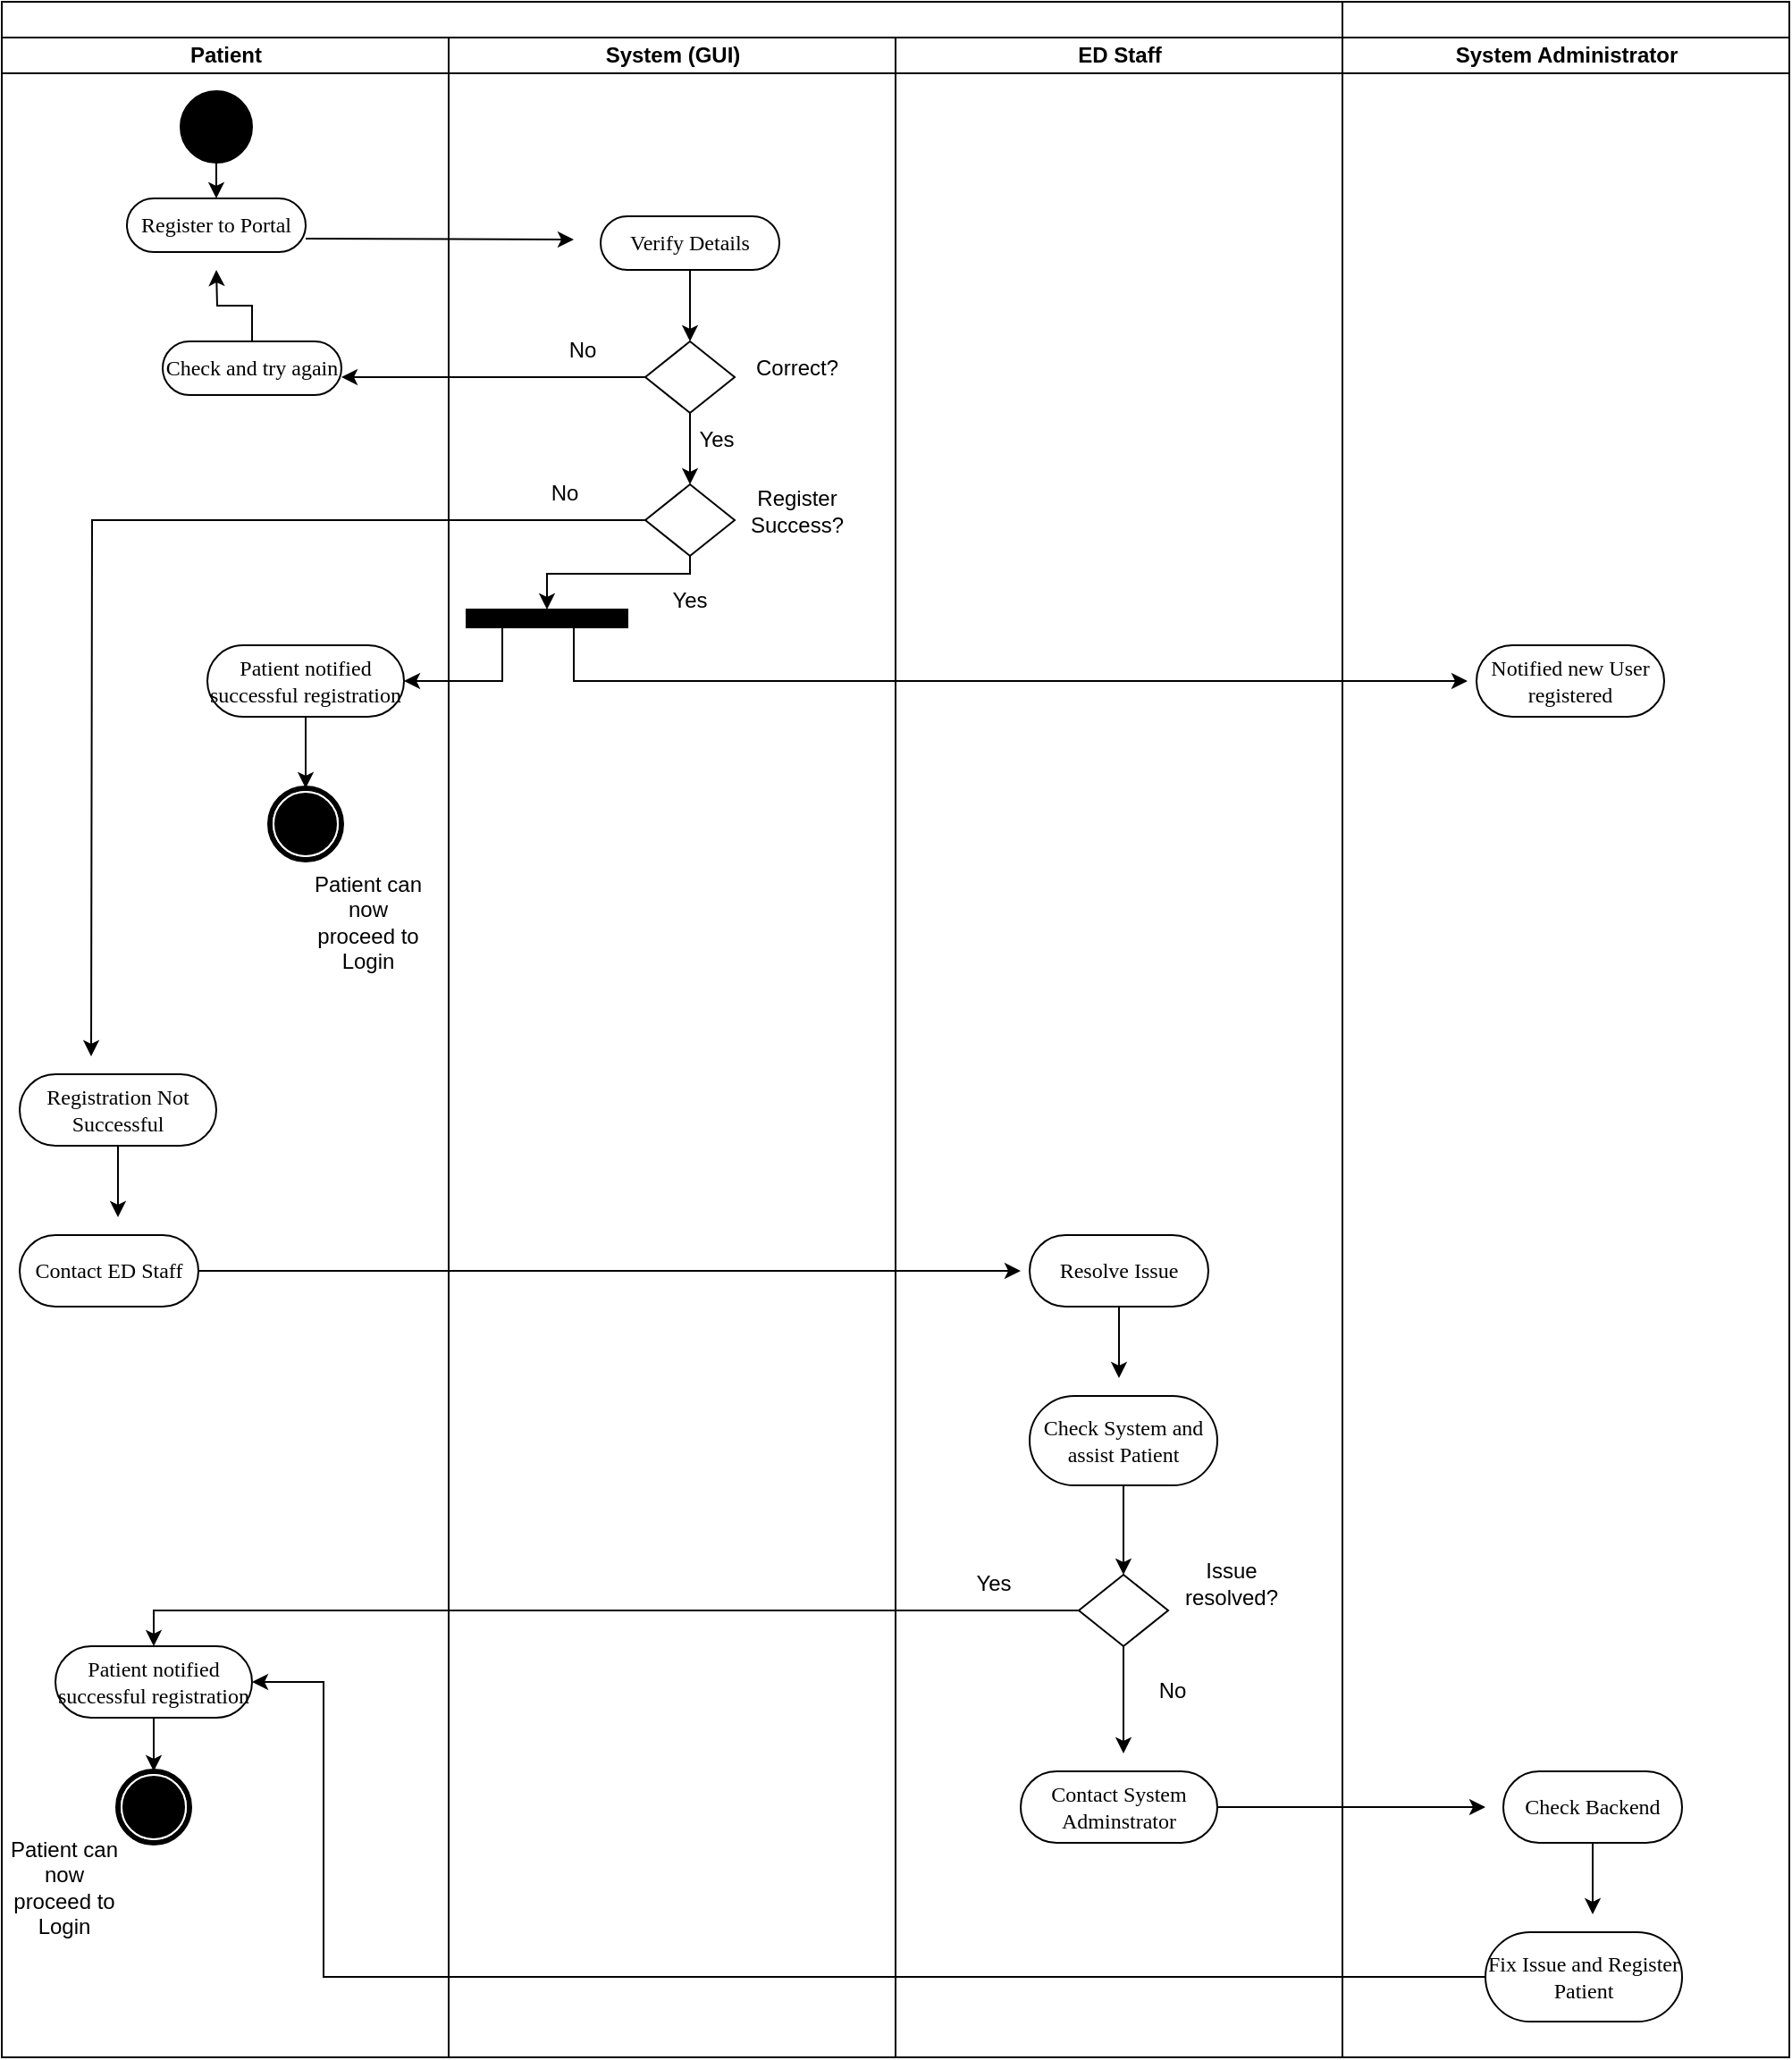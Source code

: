 <mxfile version="24.7.17">
  <diagram name="Page-1" id="0783ab3e-0a74-02c8-0abd-f7b4e66b4bec">
    <mxGraphModel dx="1912" dy="1047" grid="1" gridSize="10" guides="1" tooltips="1" connect="1" arrows="1" fold="1" page="1" pageScale="1" pageWidth="850" pageHeight="1100" background="none" math="0" shadow="0">
      <root>
        <mxCell id="0" />
        <mxCell id="1" parent="0" />
        <mxCell id="1c1d494c118603dd-1" value="" style="swimlane;html=1;childLayout=stackLayout;startSize=20;rounded=0;shadow=0;comic=0;labelBackgroundColor=none;strokeWidth=1;fontFamily=Verdana;fontSize=12;align=center;" parent="1" vertex="1">
          <mxGeometry x="40" y="20" width="750" height="1150" as="geometry" />
        </mxCell>
        <mxCell id="1c1d494c118603dd-2" value="Patient" style="swimlane;html=1;startSize=20;" parent="1c1d494c118603dd-1" vertex="1">
          <mxGeometry y="20" width="250" height="1130" as="geometry" />
        </mxCell>
        <mxCell id="MPAdA7pHePFHHVDjgnxd-66" style="edgeStyle=orthogonalEdgeStyle;rounded=0;orthogonalLoop=1;jettySize=auto;html=1;exitX=0.5;exitY=1;exitDx=0;exitDy=0;entryX=0.5;entryY=0;entryDx=0;entryDy=0;" parent="1c1d494c118603dd-2" source="60571a20871a0731-4" target="KbDHJAMVQJwJWBfrR8Hl-14" edge="1">
          <mxGeometry relative="1" as="geometry" />
        </mxCell>
        <mxCell id="60571a20871a0731-4" value="" style="ellipse;whiteSpace=wrap;html=1;rounded=0;shadow=0;comic=0;labelBackgroundColor=none;strokeWidth=1;fillColor=#000000;fontFamily=Verdana;fontSize=12;align=center;" parent="1c1d494c118603dd-2" vertex="1">
          <mxGeometry x="100" y="30" width="40" height="40" as="geometry" />
        </mxCell>
        <mxCell id="KbDHJAMVQJwJWBfrR8Hl-14" value="Register to Portal" style="rounded=1;whiteSpace=wrap;html=1;shadow=0;comic=0;labelBackgroundColor=none;strokeWidth=1;fontFamily=Verdana;fontSize=12;align=center;arcSize=50;" parent="1c1d494c118603dd-2" vertex="1">
          <mxGeometry x="70" y="90" width="100" height="30" as="geometry" />
        </mxCell>
        <mxCell id="KbDHJAMVQJwJWBfrR8Hl-15" value="" style="endArrow=classic;html=1;rounded=0;exitX=1;exitY=0.75;exitDx=0;exitDy=0;" parent="1c1d494c118603dd-2" source="KbDHJAMVQJwJWBfrR8Hl-14" edge="1">
          <mxGeometry width="50" height="50" relative="1" as="geometry">
            <mxPoint x="170" y="164.41" as="sourcePoint" />
            <mxPoint x="320" y="113" as="targetPoint" />
          </mxGeometry>
        </mxCell>
        <mxCell id="saKa0zLGz0taIL4yaIBg-12" style="edgeStyle=orthogonalEdgeStyle;rounded=0;orthogonalLoop=1;jettySize=auto;html=1;entryX=0.5;entryY=0;entryDx=0;entryDy=0;" edge="1" parent="1c1d494c118603dd-2" source="KbDHJAMVQJwJWBfrR8Hl-19" target="saKa0zLGz0taIL4yaIBg-9">
          <mxGeometry relative="1" as="geometry" />
        </mxCell>
        <mxCell id="KbDHJAMVQJwJWBfrR8Hl-19" value="Patient notified successful registration" style="rounded=1;whiteSpace=wrap;html=1;shadow=0;comic=0;labelBackgroundColor=none;strokeWidth=1;fontFamily=Verdana;fontSize=12;align=center;arcSize=50;" parent="1c1d494c118603dd-2" vertex="1">
          <mxGeometry x="115" y="340" width="110" height="40" as="geometry" />
        </mxCell>
        <mxCell id="saKa0zLGz0taIL4yaIBg-3" style="edgeStyle=orthogonalEdgeStyle;rounded=0;orthogonalLoop=1;jettySize=auto;html=1;" edge="1" parent="1c1d494c118603dd-2" source="saKa0zLGz0taIL4yaIBg-2">
          <mxGeometry relative="1" as="geometry">
            <mxPoint x="120" y="130" as="targetPoint" />
          </mxGeometry>
        </mxCell>
        <mxCell id="saKa0zLGz0taIL4yaIBg-2" value="Check and try again" style="rounded=1;whiteSpace=wrap;html=1;shadow=0;comic=0;labelBackgroundColor=none;strokeWidth=1;fontFamily=Verdana;fontSize=12;align=center;arcSize=50;" vertex="1" parent="1c1d494c118603dd-2">
          <mxGeometry x="90" y="170" width="100" height="30" as="geometry" />
        </mxCell>
        <mxCell id="saKa0zLGz0taIL4yaIBg-9" value="" style="shape=mxgraph.bpmn.shape;html=1;verticalLabelPosition=bottom;labelBackgroundColor=#ffffff;verticalAlign=top;perimeter=ellipsePerimeter;outline=end;symbol=terminate;rounded=0;shadow=0;comic=0;strokeWidth=1;fontFamily=Verdana;fontSize=12;align=center;" vertex="1" parent="1c1d494c118603dd-2">
          <mxGeometry x="150" y="420" width="40" height="40" as="geometry" />
        </mxCell>
        <mxCell id="saKa0zLGz0taIL4yaIBg-11" value="Patient can now proceed to Login" style="text;html=1;align=center;verticalAlign=middle;whiteSpace=wrap;rounded=0;" vertex="1" parent="1c1d494c118603dd-2">
          <mxGeometry x="170" y="480" width="70" height="30" as="geometry" />
        </mxCell>
        <mxCell id="saKa0zLGz0taIL4yaIBg-23" style="edgeStyle=orthogonalEdgeStyle;rounded=0;orthogonalLoop=1;jettySize=auto;html=1;exitX=0.5;exitY=1;exitDx=0;exitDy=0;" edge="1" parent="1c1d494c118603dd-2" source="saKa0zLGz0taIL4yaIBg-21">
          <mxGeometry relative="1" as="geometry">
            <mxPoint x="65" y="660" as="targetPoint" />
          </mxGeometry>
        </mxCell>
        <mxCell id="saKa0zLGz0taIL4yaIBg-21" value="Registration Not Successful" style="rounded=1;whiteSpace=wrap;html=1;shadow=0;comic=0;labelBackgroundColor=none;strokeWidth=1;fontFamily=Verdana;fontSize=12;align=center;arcSize=50;" vertex="1" parent="1c1d494c118603dd-2">
          <mxGeometry x="10" y="580" width="110" height="40" as="geometry" />
        </mxCell>
        <mxCell id="saKa0zLGz0taIL4yaIBg-25" style="edgeStyle=orthogonalEdgeStyle;rounded=0;orthogonalLoop=1;jettySize=auto;html=1;" edge="1" parent="1c1d494c118603dd-2" source="saKa0zLGz0taIL4yaIBg-24">
          <mxGeometry relative="1" as="geometry">
            <mxPoint x="570" y="690" as="targetPoint" />
          </mxGeometry>
        </mxCell>
        <mxCell id="saKa0zLGz0taIL4yaIBg-24" value="Contact ED Staff" style="rounded=1;whiteSpace=wrap;html=1;shadow=0;comic=0;labelBackgroundColor=none;strokeWidth=1;fontFamily=Verdana;fontSize=12;align=center;arcSize=50;" vertex="1" parent="1c1d494c118603dd-2">
          <mxGeometry x="10" y="670" width="100" height="40" as="geometry" />
        </mxCell>
        <mxCell id="saKa0zLGz0taIL4yaIBg-67" style="edgeStyle=orthogonalEdgeStyle;rounded=0;orthogonalLoop=1;jettySize=auto;html=1;entryX=0.5;entryY=0;entryDx=0;entryDy=0;" edge="1" parent="1c1d494c118603dd-2" source="saKa0zLGz0taIL4yaIBg-34" target="saKa0zLGz0taIL4yaIBg-55">
          <mxGeometry relative="1" as="geometry" />
        </mxCell>
        <mxCell id="saKa0zLGz0taIL4yaIBg-34" value="Patient notified successful registration" style="rounded=1;whiteSpace=wrap;html=1;shadow=0;comic=0;labelBackgroundColor=none;strokeWidth=1;fontFamily=Verdana;fontSize=12;align=center;arcSize=50;" vertex="1" parent="1c1d494c118603dd-2">
          <mxGeometry x="30" y="900" width="110" height="40" as="geometry" />
        </mxCell>
        <mxCell id="saKa0zLGz0taIL4yaIBg-55" value="" style="shape=mxgraph.bpmn.shape;html=1;verticalLabelPosition=bottom;labelBackgroundColor=#ffffff;verticalAlign=top;perimeter=ellipsePerimeter;outline=end;symbol=terminate;rounded=0;shadow=0;comic=0;strokeWidth=1;fontFamily=Verdana;fontSize=12;align=center;" vertex="1" parent="1c1d494c118603dd-2">
          <mxGeometry x="65" y="970" width="40" height="40" as="geometry" />
        </mxCell>
        <mxCell id="saKa0zLGz0taIL4yaIBg-57" value="Patient can now proceed to Login" style="text;html=1;align=center;verticalAlign=middle;whiteSpace=wrap;rounded=0;" vertex="1" parent="1c1d494c118603dd-2">
          <mxGeometry y="1020" width="70" height="30" as="geometry" />
        </mxCell>
        <mxCell id="1c1d494c118603dd-3" value="System (GUI)" style="swimlane;html=1;startSize=20;" parent="1c1d494c118603dd-1" vertex="1">
          <mxGeometry x="250" y="20" width="250" height="1130" as="geometry" />
        </mxCell>
        <mxCell id="saKa0zLGz0taIL4yaIBg-1" style="edgeStyle=orthogonalEdgeStyle;rounded=0;orthogonalLoop=1;jettySize=auto;html=1;" edge="1" parent="1c1d494c118603dd-3" source="KbDHJAMVQJwJWBfrR8Hl-8">
          <mxGeometry relative="1" as="geometry">
            <mxPoint x="-60" y="190" as="targetPoint" />
          </mxGeometry>
        </mxCell>
        <mxCell id="saKa0zLGz0taIL4yaIBg-5" style="edgeStyle=orthogonalEdgeStyle;rounded=0;orthogonalLoop=1;jettySize=auto;html=1;" edge="1" parent="1c1d494c118603dd-3" source="KbDHJAMVQJwJWBfrR8Hl-8">
          <mxGeometry relative="1" as="geometry">
            <mxPoint x="135" y="250" as="targetPoint" />
          </mxGeometry>
        </mxCell>
        <mxCell id="KbDHJAMVQJwJWBfrR8Hl-8" value="" style="rhombus;whiteSpace=wrap;html=1;" parent="1c1d494c118603dd-3" vertex="1">
          <mxGeometry x="110" y="170" width="50" height="40" as="geometry" />
        </mxCell>
        <mxCell id="KbDHJAMVQJwJWBfrR8Hl-9" value="Correct?" style="text;html=1;align=center;verticalAlign=middle;whiteSpace=wrap;rounded=0;" parent="1c1d494c118603dd-3" vertex="1">
          <mxGeometry x="160" y="170" width="70" height="30" as="geometry" />
        </mxCell>
        <mxCell id="MPAdA7pHePFHHVDjgnxd-84" style="edgeStyle=orthogonalEdgeStyle;rounded=0;orthogonalLoop=1;jettySize=auto;html=1;entryX=0.5;entryY=0;entryDx=0;entryDy=0;" parent="1c1d494c118603dd-3" source="KbDHJAMVQJwJWBfrR8Hl-16" target="KbDHJAMVQJwJWBfrR8Hl-8" edge="1">
          <mxGeometry relative="1" as="geometry" />
        </mxCell>
        <mxCell id="KbDHJAMVQJwJWBfrR8Hl-16" value="Verify Details" style="rounded=1;whiteSpace=wrap;html=1;shadow=0;comic=0;labelBackgroundColor=none;strokeWidth=1;fontFamily=Verdana;fontSize=12;align=center;arcSize=50;" parent="1c1d494c118603dd-3" vertex="1">
          <mxGeometry x="85" y="100" width="100" height="30" as="geometry" />
        </mxCell>
        <mxCell id="KbDHJAMVQJwJWBfrR8Hl-20" value="Yes" style="text;html=1;align=center;verticalAlign=middle;whiteSpace=wrap;rounded=0;" parent="1c1d494c118603dd-3" vertex="1">
          <mxGeometry x="115" y="210" width="70" height="30" as="geometry" />
        </mxCell>
        <mxCell id="MPAdA7pHePFHHVDjgnxd-115" value="" style="html=1;points=[[0,0,0,0,5],[0,1,0,0,-5],[1,0,0,0,5],[1,1,0,0,-5]];perimeter=orthogonalPerimeter;outlineConnect=0;targetShapes=umlLifeline;portConstraint=eastwest;newEdgeStyle={&quot;curved&quot;:0,&quot;rounded&quot;:0};direction=south;strokeColor=#000000;fillColor=#000000;" parent="1c1d494c118603dd-3" vertex="1">
          <mxGeometry x="10" y="320" width="90" height="10" as="geometry" />
        </mxCell>
        <mxCell id="saKa0zLGz0taIL4yaIBg-4" value="No" style="text;html=1;align=center;verticalAlign=middle;whiteSpace=wrap;rounded=0;" vertex="1" parent="1c1d494c118603dd-3">
          <mxGeometry x="40" y="160" width="70" height="30" as="geometry" />
        </mxCell>
        <mxCell id="saKa0zLGz0taIL4yaIBg-16" style="edgeStyle=orthogonalEdgeStyle;rounded=0;orthogonalLoop=1;jettySize=auto;html=1;" edge="1" parent="1c1d494c118603dd-3" source="saKa0zLGz0taIL4yaIBg-6" target="MPAdA7pHePFHHVDjgnxd-115">
          <mxGeometry relative="1" as="geometry">
            <Array as="points">
              <mxPoint x="135" y="300" />
              <mxPoint x="55" y="300" />
            </Array>
          </mxGeometry>
        </mxCell>
        <mxCell id="saKa0zLGz0taIL4yaIBg-20" style="edgeStyle=orthogonalEdgeStyle;rounded=0;orthogonalLoop=1;jettySize=auto;html=1;exitX=0;exitY=0.5;exitDx=0;exitDy=0;" edge="1" parent="1c1d494c118603dd-3" source="saKa0zLGz0taIL4yaIBg-6">
          <mxGeometry relative="1" as="geometry">
            <mxPoint x="-200" y="570" as="targetPoint" />
          </mxGeometry>
        </mxCell>
        <mxCell id="saKa0zLGz0taIL4yaIBg-6" value="" style="rhombus;whiteSpace=wrap;html=1;" vertex="1" parent="1c1d494c118603dd-3">
          <mxGeometry x="110" y="250" width="50" height="40" as="geometry" />
        </mxCell>
        <mxCell id="saKa0zLGz0taIL4yaIBg-7" value="Register Success?" style="text;html=1;align=center;verticalAlign=middle;whiteSpace=wrap;rounded=0;" vertex="1" parent="1c1d494c118603dd-3">
          <mxGeometry x="160" y="250" width="70" height="30" as="geometry" />
        </mxCell>
        <mxCell id="saKa0zLGz0taIL4yaIBg-14" value="Yes" style="text;html=1;align=center;verticalAlign=middle;whiteSpace=wrap;rounded=0;" vertex="1" parent="1c1d494c118603dd-3">
          <mxGeometry x="100" y="300" width="70" height="30" as="geometry" />
        </mxCell>
        <mxCell id="saKa0zLGz0taIL4yaIBg-19" value="" style="endArrow=classic;html=1;rounded=0;" edge="1" parent="1c1d494c118603dd-3">
          <mxGeometry width="50" height="50" relative="1" as="geometry">
            <mxPoint x="70" y="330" as="sourcePoint" />
            <mxPoint x="570" y="360" as="targetPoint" />
            <Array as="points">
              <mxPoint x="70" y="360" />
            </Array>
          </mxGeometry>
        </mxCell>
        <mxCell id="saKa0zLGz0taIL4yaIBg-22" value="No" style="text;html=1;align=center;verticalAlign=middle;whiteSpace=wrap;rounded=0;" vertex="1" parent="1c1d494c118603dd-3">
          <mxGeometry x="30" y="240" width="70" height="30" as="geometry" />
        </mxCell>
        <mxCell id="1c1d494c118603dd-4" value="ED Staff" style="swimlane;html=1;startSize=20;" parent="1c1d494c118603dd-1" vertex="1">
          <mxGeometry x="500" y="20" width="250" height="1130" as="geometry" />
        </mxCell>
        <mxCell id="saKa0zLGz0taIL4yaIBg-27" style="edgeStyle=orthogonalEdgeStyle;rounded=0;orthogonalLoop=1;jettySize=auto;html=1;" edge="1" parent="1c1d494c118603dd-4" source="saKa0zLGz0taIL4yaIBg-26">
          <mxGeometry relative="1" as="geometry">
            <mxPoint x="125" y="750" as="targetPoint" />
          </mxGeometry>
        </mxCell>
        <mxCell id="saKa0zLGz0taIL4yaIBg-26" value="Resolve Issue" style="rounded=1;whiteSpace=wrap;html=1;shadow=0;comic=0;labelBackgroundColor=none;strokeWidth=1;fontFamily=Verdana;fontSize=12;align=center;arcSize=50;" vertex="1" parent="1c1d494c118603dd-4">
          <mxGeometry x="75" y="670" width="100" height="40" as="geometry" />
        </mxCell>
        <mxCell id="saKa0zLGz0taIL4yaIBg-29" style="edgeStyle=orthogonalEdgeStyle;rounded=0;orthogonalLoop=1;jettySize=auto;html=1;" edge="1" parent="1c1d494c118603dd-4" source="saKa0zLGz0taIL4yaIBg-28">
          <mxGeometry relative="1" as="geometry">
            <mxPoint x="127.5" y="860" as="targetPoint" />
          </mxGeometry>
        </mxCell>
        <mxCell id="saKa0zLGz0taIL4yaIBg-28" value="Check System and assist Patient" style="rounded=1;whiteSpace=wrap;html=1;shadow=0;comic=0;labelBackgroundColor=none;strokeWidth=1;fontFamily=Verdana;fontSize=12;align=center;arcSize=50;" vertex="1" parent="1c1d494c118603dd-4">
          <mxGeometry x="75" y="760" width="105" height="50" as="geometry" />
        </mxCell>
        <mxCell id="saKa0zLGz0taIL4yaIBg-59" style="edgeStyle=orthogonalEdgeStyle;rounded=0;orthogonalLoop=1;jettySize=auto;html=1;" edge="1" parent="1c1d494c118603dd-4" source="saKa0zLGz0taIL4yaIBg-30">
          <mxGeometry relative="1" as="geometry">
            <mxPoint x="127.5" y="960" as="targetPoint" />
          </mxGeometry>
        </mxCell>
        <mxCell id="saKa0zLGz0taIL4yaIBg-30" value="" style="rhombus;whiteSpace=wrap;html=1;" vertex="1" parent="1c1d494c118603dd-4">
          <mxGeometry x="102.5" y="860" width="50" height="40" as="geometry" />
        </mxCell>
        <mxCell id="saKa0zLGz0taIL4yaIBg-31" value="Issue resolved?" style="text;html=1;align=center;verticalAlign=middle;whiteSpace=wrap;rounded=0;" vertex="1" parent="1c1d494c118603dd-4">
          <mxGeometry x="152.5" y="850" width="70" height="30" as="geometry" />
        </mxCell>
        <mxCell id="saKa0zLGz0taIL4yaIBg-58" value="Yes" style="text;html=1;align=center;verticalAlign=middle;whiteSpace=wrap;rounded=0;" vertex="1" parent="1c1d494c118603dd-4">
          <mxGeometry x="20" y="850" width="70" height="30" as="geometry" />
        </mxCell>
        <mxCell id="saKa0zLGz0taIL4yaIBg-61" style="edgeStyle=orthogonalEdgeStyle;rounded=0;orthogonalLoop=1;jettySize=auto;html=1;" edge="1" parent="1c1d494c118603dd-4" source="saKa0zLGz0taIL4yaIBg-60">
          <mxGeometry relative="1" as="geometry">
            <mxPoint x="330" y="990" as="targetPoint" />
          </mxGeometry>
        </mxCell>
        <mxCell id="saKa0zLGz0taIL4yaIBg-60" value="Contact System Adminstrator" style="rounded=1;whiteSpace=wrap;html=1;shadow=0;comic=0;labelBackgroundColor=none;strokeWidth=1;fontFamily=Verdana;fontSize=12;align=center;arcSize=50;" vertex="1" parent="1c1d494c118603dd-4">
          <mxGeometry x="70" y="970" width="110" height="40" as="geometry" />
        </mxCell>
        <mxCell id="saKa0zLGz0taIL4yaIBg-68" value="No" style="text;html=1;align=center;verticalAlign=middle;whiteSpace=wrap;rounded=0;" vertex="1" parent="1c1d494c118603dd-4">
          <mxGeometry x="120" y="910" width="70" height="30" as="geometry" />
        </mxCell>
        <mxCell id="saKa0zLGz0taIL4yaIBg-15" style="edgeStyle=orthogonalEdgeStyle;rounded=0;orthogonalLoop=1;jettySize=auto;html=1;" edge="1" parent="1c1d494c118603dd-1" source="MPAdA7pHePFHHVDjgnxd-115" target="KbDHJAMVQJwJWBfrR8Hl-19">
          <mxGeometry relative="1" as="geometry">
            <mxPoint x="280" y="360" as="sourcePoint" />
            <Array as="points">
              <mxPoint x="280" y="380" />
            </Array>
          </mxGeometry>
        </mxCell>
        <mxCell id="saKa0zLGz0taIL4yaIBg-33" style="edgeStyle=orthogonalEdgeStyle;rounded=0;orthogonalLoop=1;jettySize=auto;html=1;entryX=0.5;entryY=0;entryDx=0;entryDy=0;" edge="1" parent="1c1d494c118603dd-1" source="saKa0zLGz0taIL4yaIBg-30" target="saKa0zLGz0taIL4yaIBg-34">
          <mxGeometry relative="1" as="geometry">
            <mxPoint x="160" y="900" as="targetPoint" />
          </mxGeometry>
        </mxCell>
        <mxCell id="MPAdA7pHePFHHVDjgnxd-1" value="System Administrator" style="swimlane;html=1;startSize=20;" parent="1" vertex="1">
          <mxGeometry x="790" y="40" width="250" height="1130" as="geometry" />
        </mxCell>
        <mxCell id="MPAdA7pHePFHHVDjgnxd-2" value="" style="rounded=0;whiteSpace=wrap;html=1;" parent="MPAdA7pHePFHHVDjgnxd-1" vertex="1">
          <mxGeometry y="-20" width="250" height="20" as="geometry" />
        </mxCell>
        <mxCell id="saKa0zLGz0taIL4yaIBg-17" value="Notified new User registered" style="rounded=1;whiteSpace=wrap;html=1;shadow=0;comic=0;labelBackgroundColor=none;strokeWidth=1;fontFamily=Verdana;fontSize=12;align=center;arcSize=50;" vertex="1" parent="MPAdA7pHePFHHVDjgnxd-1">
          <mxGeometry x="75" y="340" width="105" height="40" as="geometry" />
        </mxCell>
        <mxCell id="saKa0zLGz0taIL4yaIBg-63" style="edgeStyle=orthogonalEdgeStyle;rounded=0;orthogonalLoop=1;jettySize=auto;html=1;exitX=0.5;exitY=1;exitDx=0;exitDy=0;" edge="1" parent="MPAdA7pHePFHHVDjgnxd-1" source="saKa0zLGz0taIL4yaIBg-62">
          <mxGeometry relative="1" as="geometry">
            <mxPoint x="140" y="1050" as="targetPoint" />
          </mxGeometry>
        </mxCell>
        <mxCell id="saKa0zLGz0taIL4yaIBg-62" value="Check Backend" style="rounded=1;whiteSpace=wrap;html=1;shadow=0;comic=0;labelBackgroundColor=none;strokeWidth=1;fontFamily=Verdana;fontSize=12;align=center;arcSize=50;" vertex="1" parent="MPAdA7pHePFHHVDjgnxd-1">
          <mxGeometry x="90" y="970" width="100" height="40" as="geometry" />
        </mxCell>
        <mxCell id="saKa0zLGz0taIL4yaIBg-64" value="Fix Issue and Register Patient" style="rounded=1;whiteSpace=wrap;html=1;shadow=0;comic=0;labelBackgroundColor=none;strokeWidth=1;fontFamily=Verdana;fontSize=12;align=center;arcSize=50;" vertex="1" parent="MPAdA7pHePFHHVDjgnxd-1">
          <mxGeometry x="80" y="1060" width="110" height="50" as="geometry" />
        </mxCell>
        <mxCell id="saKa0zLGz0taIL4yaIBg-65" style="edgeStyle=orthogonalEdgeStyle;rounded=0;orthogonalLoop=1;jettySize=auto;html=1;entryX=1;entryY=0.5;entryDx=0;entryDy=0;" edge="1" parent="1" source="saKa0zLGz0taIL4yaIBg-64" target="saKa0zLGz0taIL4yaIBg-34">
          <mxGeometry relative="1" as="geometry">
            <mxPoint x="180" y="1125" as="targetPoint" />
            <Array as="points">
              <mxPoint x="220" y="1125" />
              <mxPoint x="220" y="960" />
            </Array>
          </mxGeometry>
        </mxCell>
      </root>
    </mxGraphModel>
  </diagram>
</mxfile>
